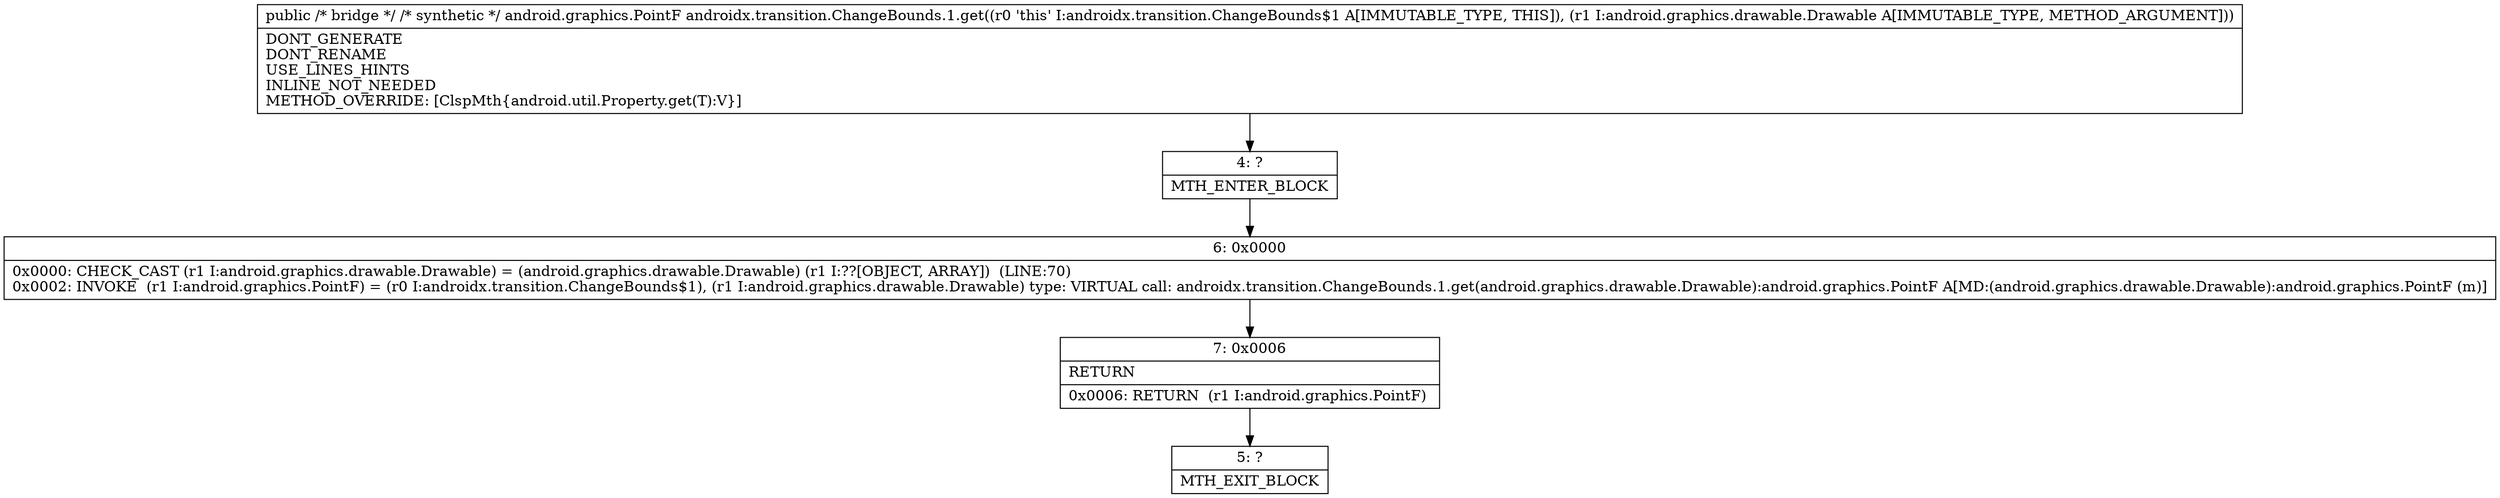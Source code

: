 digraph "CFG forandroidx.transition.ChangeBounds.1.get(Ljava\/lang\/Object;)Ljava\/lang\/Object;" {
Node_4 [shape=record,label="{4\:\ ?|MTH_ENTER_BLOCK\l}"];
Node_6 [shape=record,label="{6\:\ 0x0000|0x0000: CHECK_CAST (r1 I:android.graphics.drawable.Drawable) = (android.graphics.drawable.Drawable) (r1 I:??[OBJECT, ARRAY])  (LINE:70)\l0x0002: INVOKE  (r1 I:android.graphics.PointF) = (r0 I:androidx.transition.ChangeBounds$1), (r1 I:android.graphics.drawable.Drawable) type: VIRTUAL call: androidx.transition.ChangeBounds.1.get(android.graphics.drawable.Drawable):android.graphics.PointF A[MD:(android.graphics.drawable.Drawable):android.graphics.PointF (m)]\l}"];
Node_7 [shape=record,label="{7\:\ 0x0006|RETURN\l|0x0006: RETURN  (r1 I:android.graphics.PointF) \l}"];
Node_5 [shape=record,label="{5\:\ ?|MTH_EXIT_BLOCK\l}"];
MethodNode[shape=record,label="{public \/* bridge *\/ \/* synthetic *\/ android.graphics.PointF androidx.transition.ChangeBounds.1.get((r0 'this' I:androidx.transition.ChangeBounds$1 A[IMMUTABLE_TYPE, THIS]), (r1 I:android.graphics.drawable.Drawable A[IMMUTABLE_TYPE, METHOD_ARGUMENT]))  | DONT_GENERATE\lDONT_RENAME\lUSE_LINES_HINTS\lINLINE_NOT_NEEDED\lMETHOD_OVERRIDE: [ClspMth\{android.util.Property.get(T):V\}]\l}"];
MethodNode -> Node_4;Node_4 -> Node_6;
Node_6 -> Node_7;
Node_7 -> Node_5;
}

